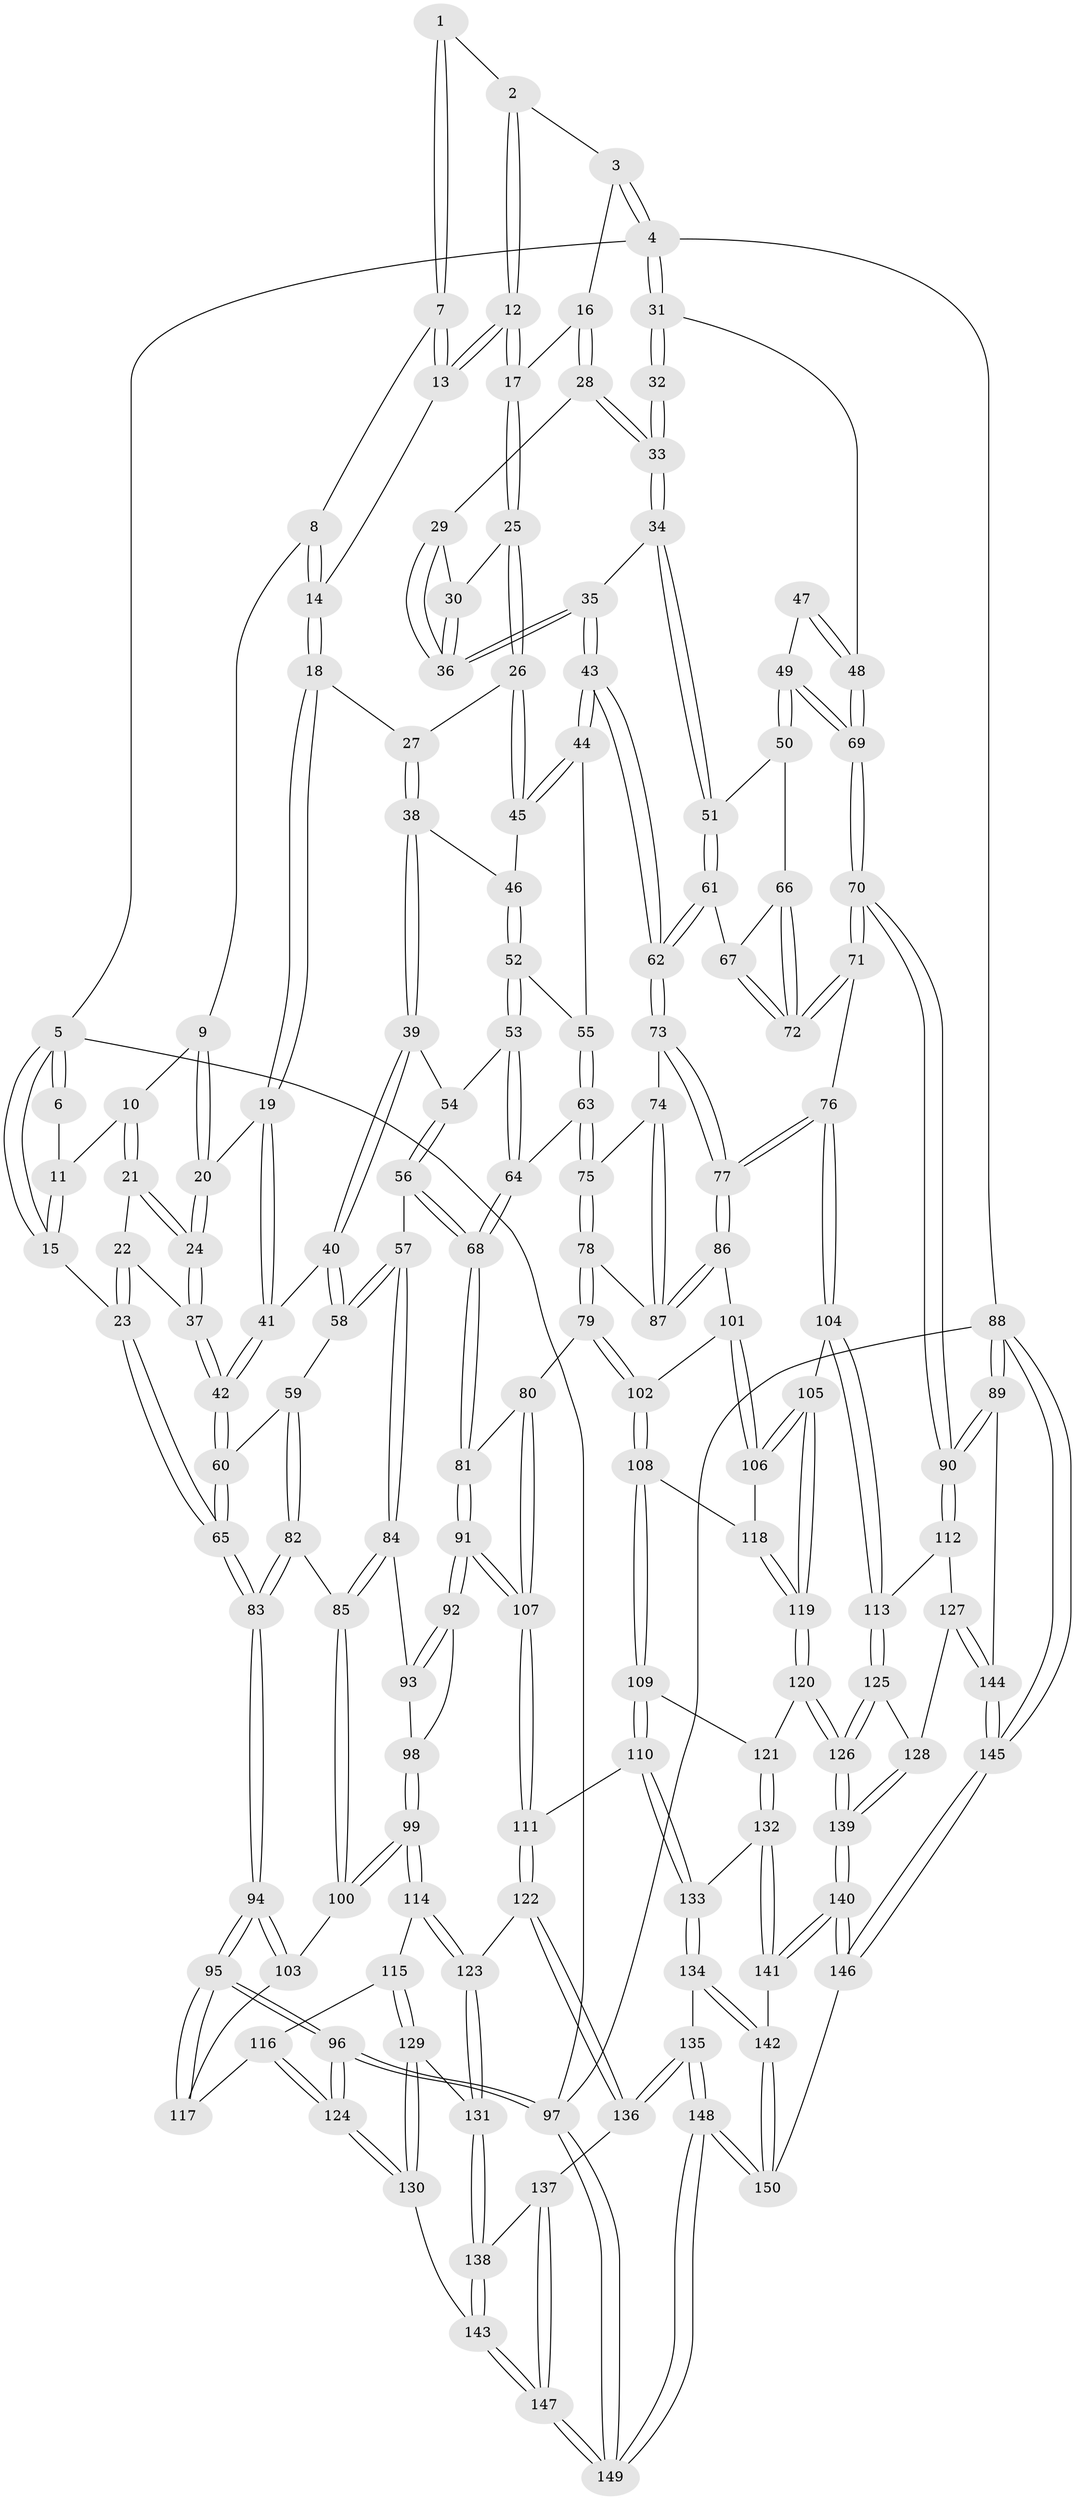 // coarse degree distribution, {3: 0.06315789473684211, 4: 0.35789473684210527, 6: 0.1368421052631579, 5: 0.4421052631578947}
// Generated by graph-tools (version 1.1) at 2025/52/02/27/25 19:52:36]
// undirected, 150 vertices, 372 edges
graph export_dot {
graph [start="1"]
  node [color=gray90,style=filled];
  1 [pos="+0.33478613787186656+0"];
  2 [pos="+0.5598831601237679+0"];
  3 [pos="+0.8785607965864625+0"];
  4 [pos="+1+0"];
  5 [pos="+0+0"];
  6 [pos="+0.08734784425627472+0"];
  7 [pos="+0.30858331351685886+0"];
  8 [pos="+0.2958628825497524+0.02083330153250017"];
  9 [pos="+0.19807446321558714+0.11232913649333162"];
  10 [pos="+0.1742642788958465+0.1144663421703925"];
  11 [pos="+0.12024500700937941+0.057100563860777075"];
  12 [pos="+0.5042298426770475+0.12967317446112253"];
  13 [pos="+0.46686645926602394+0.1244776109413248"];
  14 [pos="+0.35568061448392524+0.1629493316455216"];
  15 [pos="+0+0.13537698659819516"];
  16 [pos="+0.7245189978898665+0.13018760447373617"];
  17 [pos="+0.5052881457696157+0.13127294831760145"];
  18 [pos="+0.3113134906376986+0.22493988913520777"];
  19 [pos="+0.3049303614553814+0.22720010115982822"];
  20 [pos="+0.29917598741235424+0.22455740032523228"];
  21 [pos="+0.13238569682483575+0.1736672316893378"];
  22 [pos="+0.05979331395070351+0.2052162479792615"];
  23 [pos="+0+0.26837288759154065"];
  24 [pos="+0.17992802954230652+0.2693295719608442"];
  25 [pos="+0.506798457626198+0.2203136853602004"];
  26 [pos="+0.5062932348441693+0.22144082306254134"];
  27 [pos="+0.32892979220803364+0.23144806812842325"];
  28 [pos="+0.7253705388932629+0.13500895293097917"];
  29 [pos="+0.7195309485258+0.1474915918259776"];
  30 [pos="+0.5617364835064909+0.23278553126321758"];
  31 [pos="+1+0"];
  32 [pos="+0.8680772057083895+0.24979841981518341"];
  33 [pos="+0.8552983694795184+0.2590346144743678"];
  34 [pos="+0.8489647048311599+0.30330281010047067"];
  35 [pos="+0.676770661550759+0.3178423943778935"];
  36 [pos="+0.6704930875064119+0.27268078748340724"];
  37 [pos="+0.16133577816527908+0.3369631912087352"];
  38 [pos="+0.41693486281002484+0.3038908404710785"];
  39 [pos="+0.3397158282177259+0.34884227387584194"];
  40 [pos="+0.3163116574510269+0.3449727340671385"];
  41 [pos="+0.29616132971233694+0.31904328343738564"];
  42 [pos="+0.15987171379609236+0.3649872922202556"];
  43 [pos="+0.6520105050717938+0.3744558554190088"];
  44 [pos="+0.6295259833174048+0.36398774590305377"];
  45 [pos="+0.5021302271384779+0.2453337876973494"];
  46 [pos="+0.46698040829703086+0.3103529158694"];
  47 [pos="+0.9778691112081572+0.2811658520486883"];
  48 [pos="+1+0"];
  49 [pos="+0.9682499416431157+0.39113743174386456"];
  50 [pos="+0.8624668635442544+0.33480023651620305"];
  51 [pos="+0.8553106712981436+0.32186131712242644"];
  52 [pos="+0.47017890361235826+0.3363489694515911"];
  53 [pos="+0.4521369381390959+0.37975639470490113"];
  54 [pos="+0.35784539957875405+0.36444683035586667"];
  55 [pos="+0.5090413175304183+0.3548670216252176"];
  56 [pos="+0.4013207113720455+0.5028372366298896"];
  57 [pos="+0.3656969283086774+0.4989156922624262"];
  58 [pos="+0.30091417028380607+0.41250140247994105"];
  59 [pos="+0.17477585806103924+0.4362543922707637"];
  60 [pos="+0.15319930266634113+0.37618558595689505"];
  61 [pos="+0.7064890150213667+0.41218397290299724"];
  62 [pos="+0.6560301597806532+0.4082997897910527"];
  63 [pos="+0.5570550237486637+0.44236352958511166"];
  64 [pos="+0.44670216619795705+0.4409736951616319"];
  65 [pos="+0+0.3196412582935558"];
  66 [pos="+0.840275184571497+0.3849550220878812"];
  67 [pos="+0.7317353513969419+0.42059142012280093"];
  68 [pos="+0.4013671400751535+0.5028507521054623"];
  69 [pos="+1+0.5528700419972072"];
  70 [pos="+1+0.5717556478828253"];
  71 [pos="+0.8517421819655706+0.5801572258349335"];
  72 [pos="+0.8226042364942154+0.48143644927070006"];
  73 [pos="+0.6507370604880042+0.42069302456284235"];
  74 [pos="+0.6295357077797049+0.4445111577598137"];
  75 [pos="+0.6118898380744936+0.4592881202069721"];
  76 [pos="+0.8311240683721286+0.5913507171521568"];
  77 [pos="+0.8117545805001368+0.5879140821494514"];
  78 [pos="+0.5722545227305101+0.5723438261333537"];
  79 [pos="+0.5520973450384123+0.5985212814485568"];
  80 [pos="+0.551670036301123+0.5984498126438799"];
  81 [pos="+0.40780544269179314+0.5139901163080873"];
  82 [pos="+0.17240298869043152+0.5325865074509174"];
  83 [pos="+0+0.4346901093927141"];
  84 [pos="+0.21173677415080472+0.5570383959583153"];
  85 [pos="+0.18068225938841928+0.5510704044041331"];
  86 [pos="+0.7773052071070533+0.5914045853465648"];
  87 [pos="+0.7136713201282591+0.5721836037745305"];
  88 [pos="+1+1"];
  89 [pos="+1+0.8034518858106984"];
  90 [pos="+1+0.7920116721698217"];
  91 [pos="+0.3584093216101154+0.6788085106853324"];
  92 [pos="+0.35522796688365177+0.6771769851828221"];
  93 [pos="+0.21872670895719212+0.5647184013388152"];
  94 [pos="+0+0.5713350141317072"];
  95 [pos="+0+1"];
  96 [pos="+0+1"];
  97 [pos="+0+1"];
  98 [pos="+0.25431292621262247+0.6873976164101693"];
  99 [pos="+0.22374867286275504+0.7230873244508772"];
  100 [pos="+0.15890174667325666+0.5862877501467604"];
  101 [pos="+0.6853143210703552+0.6454363359540853"];
  102 [pos="+0.5641652137563331+0.6247230934876009"];
  103 [pos="+0.10593962900195564+0.6365688583498945"];
  104 [pos="+0.7882771319063303+0.7426070258586646"];
  105 [pos="+0.7293479363461474+0.739760197908997"];
  106 [pos="+0.6896761229055988+0.7038342269450625"];
  107 [pos="+0.37418934845757135+0.7097456053133682"];
  108 [pos="+0.5653485646411043+0.637844493432921"];
  109 [pos="+0.5319104686461575+0.7116899139580343"];
  110 [pos="+0.41508678118914855+0.7781409425493734"];
  111 [pos="+0.37610363076910047+0.7501767944315302"];
  112 [pos="+0.8383177389974563+0.7637970121589915"];
  113 [pos="+0.7884215607614554+0.7429340708140434"];
  114 [pos="+0.22147265465783242+0.7714641957616664"];
  115 [pos="+0.2213726230750766+0.7714682967975238"];
  116 [pos="+0.11544063587126653+0.7394441931884501"];
  117 [pos="+0.10514346928844351+0.6449423611352206"];
  118 [pos="+0.6179740390302723+0.7071904596228689"];
  119 [pos="+0.6291403674755179+0.8023661355695535"];
  120 [pos="+0.6273973116707151+0.8060109493672604"];
  121 [pos="+0.5701075961440053+0.8054334755611143"];
  122 [pos="+0.2997688989828212+0.7924370635886915"];
  123 [pos="+0.26145647560916135+0.7951576855148453"];
  124 [pos="+0+0.8919791519915098"];
  125 [pos="+0.7848763968913599+0.763372784755259"];
  126 [pos="+0.6847831700973865+0.9171143605174602"];
  127 [pos="+0.8953582092184204+0.8942448550319121"];
  128 [pos="+0.8319387956940755+0.8930637159463141"];
  129 [pos="+0.11763739563117286+0.8762424684542529"];
  130 [pos="+0.1069769648777286+0.8819853872028472"];
  131 [pos="+0.2352768234933057+0.8604963633032799"];
  132 [pos="+0.4994559936066873+0.8457224656459217"];
  133 [pos="+0.4224880181983156+0.7902141704164697"];
  134 [pos="+0.3728962480728786+0.9380918335773243"];
  135 [pos="+0.3390279578321737+0.9292775496692987"];
  136 [pos="+0.3317990904793388+0.9257319481614243"];
  137 [pos="+0.33010819437786815+0.9260289170206384"];
  138 [pos="+0.23895899787859148+0.9195737652196785"];
  139 [pos="+0.690311680432112+0.9715775078114073"];
  140 [pos="+0.6756980817804468+1"];
  141 [pos="+0.5058548343023971+0.8953053579212102"];
  142 [pos="+0.4147128951733319+0.9802795116728162"];
  143 [pos="+0.21934558549350908+0.9419810825920978"];
  144 [pos="+0.9079556076342453+0.8975231672709852"];
  145 [pos="+0.7861366441952374+1"];
  146 [pos="+0.6839969708305631+1"];
  147 [pos="+0.20634485728796959+1"];
  148 [pos="+0.15348239054007815+1"];
  149 [pos="+0.14058325415454737+1"];
  150 [pos="+0.4471179356130142+1"];
  1 -- 2;
  1 -- 7;
  1 -- 7;
  2 -- 3;
  2 -- 12;
  2 -- 12;
  3 -- 4;
  3 -- 4;
  3 -- 16;
  4 -- 5;
  4 -- 31;
  4 -- 31;
  4 -- 88;
  5 -- 6;
  5 -- 6;
  5 -- 15;
  5 -- 15;
  5 -- 97;
  6 -- 11;
  7 -- 8;
  7 -- 13;
  7 -- 13;
  8 -- 9;
  8 -- 14;
  8 -- 14;
  9 -- 10;
  9 -- 20;
  9 -- 20;
  10 -- 11;
  10 -- 21;
  10 -- 21;
  11 -- 15;
  11 -- 15;
  12 -- 13;
  12 -- 13;
  12 -- 17;
  12 -- 17;
  13 -- 14;
  14 -- 18;
  14 -- 18;
  15 -- 23;
  16 -- 17;
  16 -- 28;
  16 -- 28;
  17 -- 25;
  17 -- 25;
  18 -- 19;
  18 -- 19;
  18 -- 27;
  19 -- 20;
  19 -- 41;
  19 -- 41;
  20 -- 24;
  20 -- 24;
  21 -- 22;
  21 -- 24;
  21 -- 24;
  22 -- 23;
  22 -- 23;
  22 -- 37;
  23 -- 65;
  23 -- 65;
  24 -- 37;
  24 -- 37;
  25 -- 26;
  25 -- 26;
  25 -- 30;
  26 -- 27;
  26 -- 45;
  26 -- 45;
  27 -- 38;
  27 -- 38;
  28 -- 29;
  28 -- 33;
  28 -- 33;
  29 -- 30;
  29 -- 36;
  29 -- 36;
  30 -- 36;
  30 -- 36;
  31 -- 32;
  31 -- 32;
  31 -- 48;
  32 -- 33;
  32 -- 33;
  33 -- 34;
  33 -- 34;
  34 -- 35;
  34 -- 51;
  34 -- 51;
  35 -- 36;
  35 -- 36;
  35 -- 43;
  35 -- 43;
  37 -- 42;
  37 -- 42;
  38 -- 39;
  38 -- 39;
  38 -- 46;
  39 -- 40;
  39 -- 40;
  39 -- 54;
  40 -- 41;
  40 -- 58;
  40 -- 58;
  41 -- 42;
  41 -- 42;
  42 -- 60;
  42 -- 60;
  43 -- 44;
  43 -- 44;
  43 -- 62;
  43 -- 62;
  44 -- 45;
  44 -- 45;
  44 -- 55;
  45 -- 46;
  46 -- 52;
  46 -- 52;
  47 -- 48;
  47 -- 48;
  47 -- 49;
  48 -- 69;
  48 -- 69;
  49 -- 50;
  49 -- 50;
  49 -- 69;
  49 -- 69;
  50 -- 51;
  50 -- 66;
  51 -- 61;
  51 -- 61;
  52 -- 53;
  52 -- 53;
  52 -- 55;
  53 -- 54;
  53 -- 64;
  53 -- 64;
  54 -- 56;
  54 -- 56;
  55 -- 63;
  55 -- 63;
  56 -- 57;
  56 -- 68;
  56 -- 68;
  57 -- 58;
  57 -- 58;
  57 -- 84;
  57 -- 84;
  58 -- 59;
  59 -- 60;
  59 -- 82;
  59 -- 82;
  60 -- 65;
  60 -- 65;
  61 -- 62;
  61 -- 62;
  61 -- 67;
  62 -- 73;
  62 -- 73;
  63 -- 64;
  63 -- 75;
  63 -- 75;
  64 -- 68;
  64 -- 68;
  65 -- 83;
  65 -- 83;
  66 -- 67;
  66 -- 72;
  66 -- 72;
  67 -- 72;
  67 -- 72;
  68 -- 81;
  68 -- 81;
  69 -- 70;
  69 -- 70;
  70 -- 71;
  70 -- 71;
  70 -- 90;
  70 -- 90;
  71 -- 72;
  71 -- 72;
  71 -- 76;
  73 -- 74;
  73 -- 77;
  73 -- 77;
  74 -- 75;
  74 -- 87;
  74 -- 87;
  75 -- 78;
  75 -- 78;
  76 -- 77;
  76 -- 77;
  76 -- 104;
  76 -- 104;
  77 -- 86;
  77 -- 86;
  78 -- 79;
  78 -- 79;
  78 -- 87;
  79 -- 80;
  79 -- 102;
  79 -- 102;
  80 -- 81;
  80 -- 107;
  80 -- 107;
  81 -- 91;
  81 -- 91;
  82 -- 83;
  82 -- 83;
  82 -- 85;
  83 -- 94;
  83 -- 94;
  84 -- 85;
  84 -- 85;
  84 -- 93;
  85 -- 100;
  85 -- 100;
  86 -- 87;
  86 -- 87;
  86 -- 101;
  88 -- 89;
  88 -- 89;
  88 -- 145;
  88 -- 145;
  88 -- 97;
  89 -- 90;
  89 -- 90;
  89 -- 144;
  90 -- 112;
  90 -- 112;
  91 -- 92;
  91 -- 92;
  91 -- 107;
  91 -- 107;
  92 -- 93;
  92 -- 93;
  92 -- 98;
  93 -- 98;
  94 -- 95;
  94 -- 95;
  94 -- 103;
  94 -- 103;
  95 -- 96;
  95 -- 96;
  95 -- 117;
  95 -- 117;
  96 -- 97;
  96 -- 97;
  96 -- 124;
  96 -- 124;
  97 -- 149;
  97 -- 149;
  98 -- 99;
  98 -- 99;
  99 -- 100;
  99 -- 100;
  99 -- 114;
  99 -- 114;
  100 -- 103;
  101 -- 102;
  101 -- 106;
  101 -- 106;
  102 -- 108;
  102 -- 108;
  103 -- 117;
  104 -- 105;
  104 -- 113;
  104 -- 113;
  105 -- 106;
  105 -- 106;
  105 -- 119;
  105 -- 119;
  106 -- 118;
  107 -- 111;
  107 -- 111;
  108 -- 109;
  108 -- 109;
  108 -- 118;
  109 -- 110;
  109 -- 110;
  109 -- 121;
  110 -- 111;
  110 -- 133;
  110 -- 133;
  111 -- 122;
  111 -- 122;
  112 -- 113;
  112 -- 127;
  113 -- 125;
  113 -- 125;
  114 -- 115;
  114 -- 123;
  114 -- 123;
  115 -- 116;
  115 -- 129;
  115 -- 129;
  116 -- 117;
  116 -- 124;
  116 -- 124;
  118 -- 119;
  118 -- 119;
  119 -- 120;
  119 -- 120;
  120 -- 121;
  120 -- 126;
  120 -- 126;
  121 -- 132;
  121 -- 132;
  122 -- 123;
  122 -- 136;
  122 -- 136;
  123 -- 131;
  123 -- 131;
  124 -- 130;
  124 -- 130;
  125 -- 126;
  125 -- 126;
  125 -- 128;
  126 -- 139;
  126 -- 139;
  127 -- 128;
  127 -- 144;
  127 -- 144;
  128 -- 139;
  128 -- 139;
  129 -- 130;
  129 -- 130;
  129 -- 131;
  130 -- 143;
  131 -- 138;
  131 -- 138;
  132 -- 133;
  132 -- 141;
  132 -- 141;
  133 -- 134;
  133 -- 134;
  134 -- 135;
  134 -- 142;
  134 -- 142;
  135 -- 136;
  135 -- 136;
  135 -- 148;
  135 -- 148;
  136 -- 137;
  137 -- 138;
  137 -- 147;
  137 -- 147;
  138 -- 143;
  138 -- 143;
  139 -- 140;
  139 -- 140;
  140 -- 141;
  140 -- 141;
  140 -- 146;
  140 -- 146;
  141 -- 142;
  142 -- 150;
  142 -- 150;
  143 -- 147;
  143 -- 147;
  144 -- 145;
  144 -- 145;
  145 -- 146;
  145 -- 146;
  146 -- 150;
  147 -- 149;
  147 -- 149;
  148 -- 149;
  148 -- 149;
  148 -- 150;
  148 -- 150;
}
